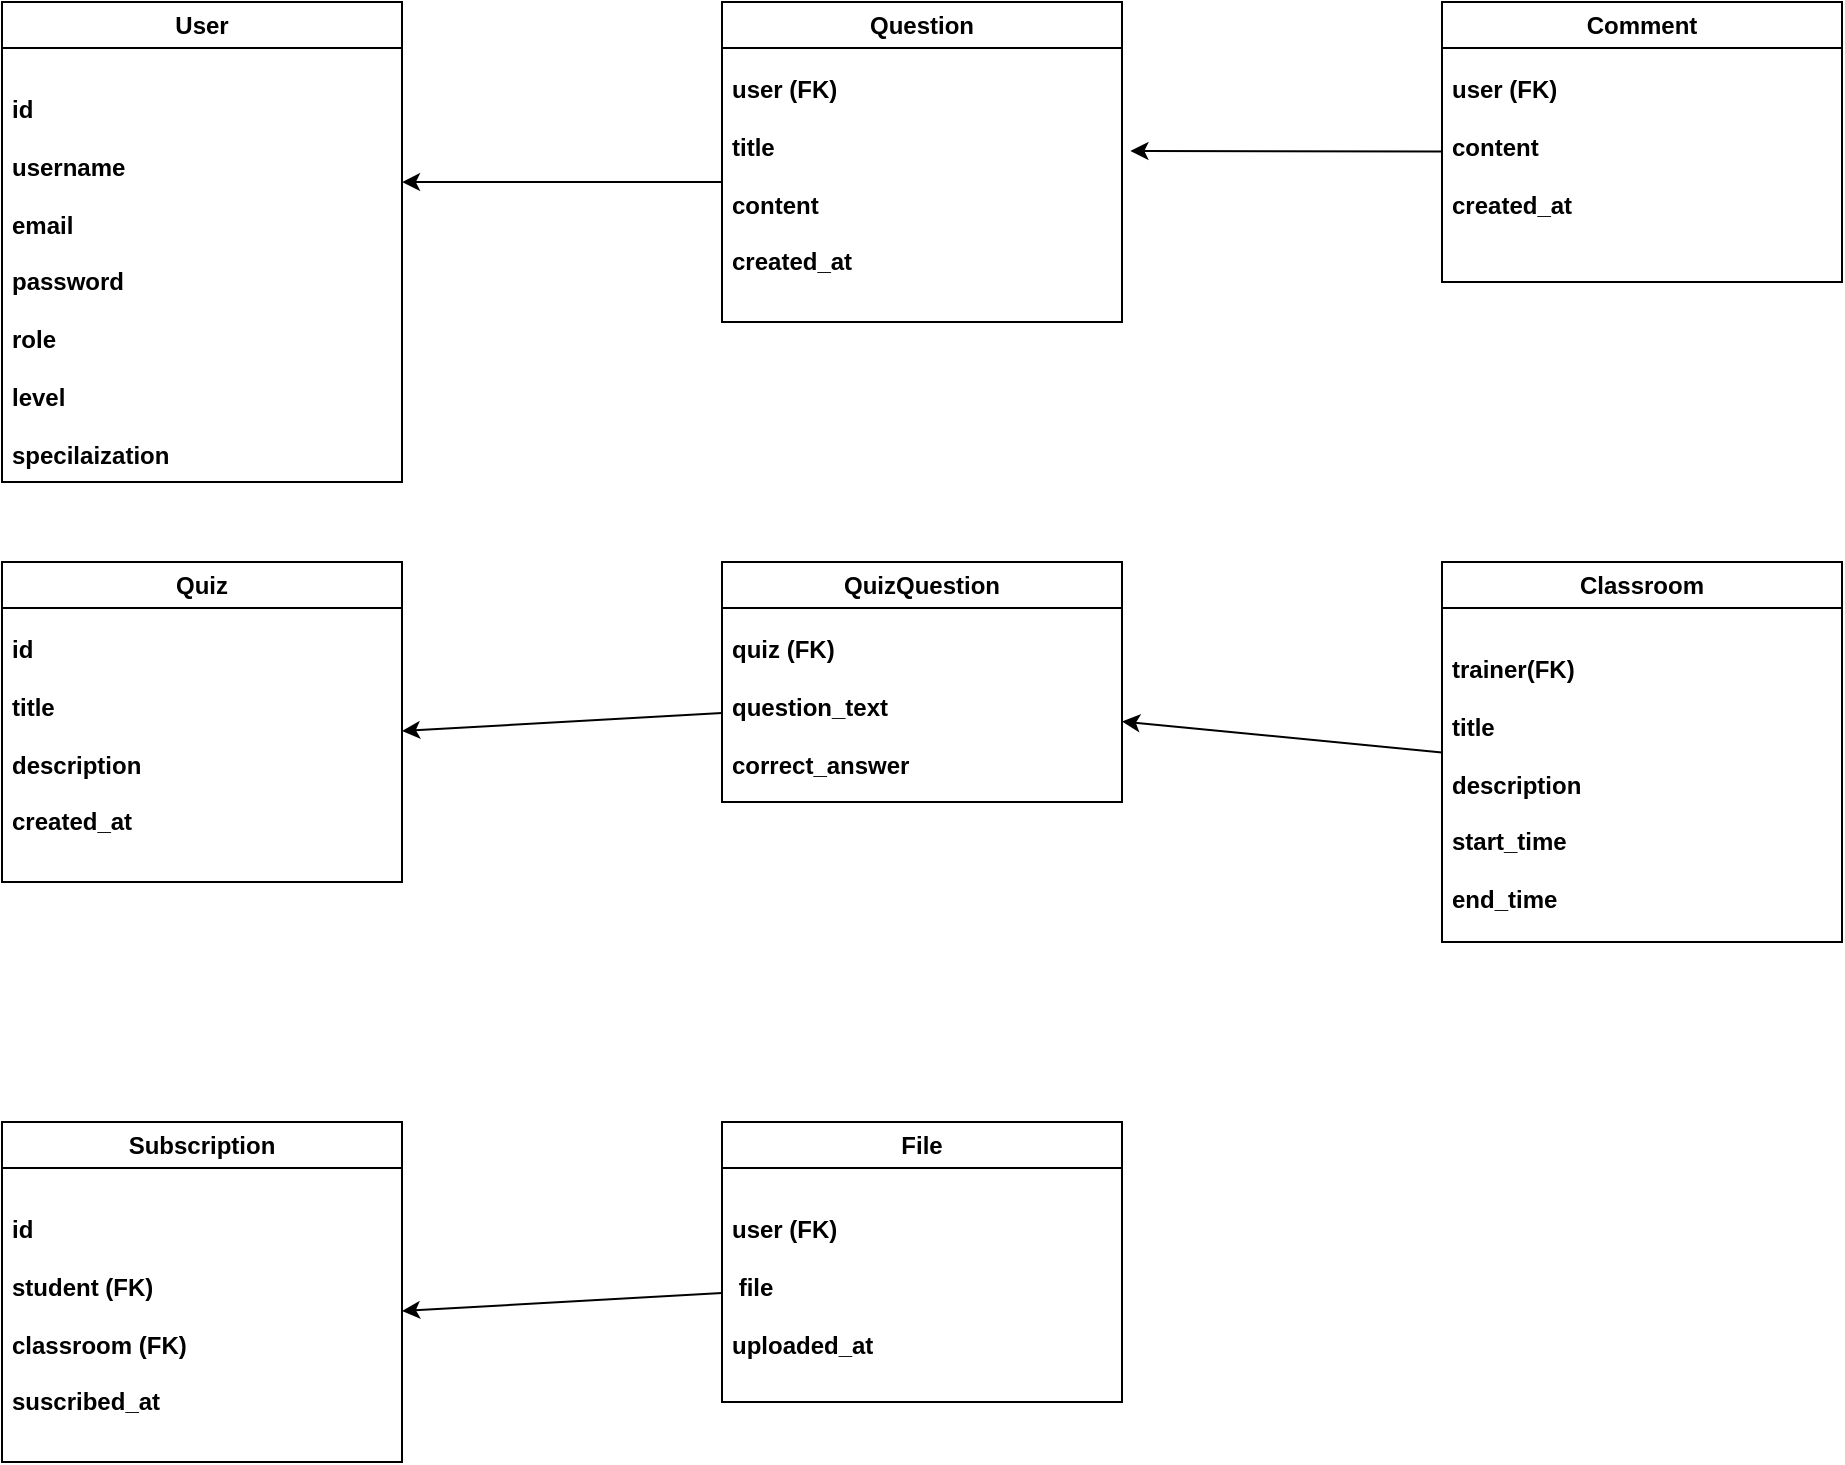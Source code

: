 <mxfile>
    <diagram id="vummIweskox3-Jx0lsHd" name="Page-1">
        <mxGraphModel dx="1085" dy="600" grid="1" gridSize="10" guides="1" tooltips="1" connect="1" arrows="1" fold="1" page="1" pageScale="1" pageWidth="850" pageHeight="1100" math="0" shadow="0">
            <root>
                <mxCell id="0"/>
                <mxCell id="1" parent="0"/>
                <mxCell id="3" value="User" style="swimlane;whiteSpace=wrap;html=1;" parent="1" vertex="1">
                    <mxGeometry x="40" y="40" width="200" height="240" as="geometry"/>
                </mxCell>
                <mxCell id="13" value="&lt;h1&gt;&lt;div&gt;&lt;span style=&quot;font-size: 12px;&quot;&gt;id&lt;/span&gt;&lt;/div&gt;&lt;div&gt;&lt;span style=&quot;font-size: 12px;&quot;&gt;username&lt;/span&gt;&lt;/div&gt;&lt;div&gt;&lt;span style=&quot;font-size: 12px;&quot;&gt;email&lt;/span&gt;&lt;/div&gt;&lt;div&gt;&lt;span style=&quot;font-size: 12px;&quot;&gt;password&lt;/span&gt;&lt;/div&gt;&lt;div&gt;&lt;span style=&quot;font-size: 12px;&quot;&gt;role&lt;/span&gt;&lt;/div&gt;&lt;div&gt;&lt;span style=&quot;font-size: 12px;&quot;&gt;level&lt;/span&gt;&lt;/div&gt;&lt;div&gt;&lt;span style=&quot;font-size: 12px;&quot;&gt;specilaization&lt;/span&gt;&lt;/div&gt;&lt;/h1&gt;" style="text;html=1;strokeColor=none;fillColor=none;spacing=5;spacingTop=-20;whiteSpace=wrap;overflow=hidden;rounded=0;" parent="3" vertex="1">
                    <mxGeometry y="30" width="200" height="210" as="geometry"/>
                </mxCell>
                <mxCell id="4" value="File" style="swimlane;whiteSpace=wrap;html=1;startSize=23;" parent="1" vertex="1">
                    <mxGeometry x="400" y="600" width="200" height="140" as="geometry"/>
                </mxCell>
                <mxCell id="22" value="&lt;h1&gt;&lt;div&gt;&lt;span style=&quot;font-size: 12px;&quot;&gt;user (FK)&lt;/span&gt;&lt;/div&gt;&lt;div&gt;&lt;span style=&quot;font-size: 12px;&quot;&gt;&amp;nbsp;file&lt;/span&gt;&lt;/div&gt;&lt;div&gt;&lt;span style=&quot;font-size: 12px;&quot;&gt;uploaded_at&amp;nbsp;&lt;/span&gt;&lt;/div&gt;&lt;div&gt;&lt;br&gt;&lt;/div&gt;&lt;/h1&gt;" style="text;html=1;strokeColor=none;fillColor=none;spacing=5;spacingTop=-20;whiteSpace=wrap;overflow=hidden;rounded=0;" parent="4" vertex="1">
                    <mxGeometry y="30" width="200" height="100" as="geometry"/>
                </mxCell>
                <mxCell id="5" value="Subscription" style="swimlane;whiteSpace=wrap;html=1;" parent="1" vertex="1">
                    <mxGeometry x="40" y="600" width="200" height="170" as="geometry"/>
                </mxCell>
                <mxCell id="21" value="&lt;h1&gt;&lt;div&gt;&lt;span style=&quot;font-size: 12px;&quot;&gt;id&lt;/span&gt;&lt;/div&gt;&lt;div&gt;&lt;span style=&quot;font-size: 12px;&quot;&gt;student (FK)&lt;/span&gt;&lt;/div&gt;&lt;div&gt;&lt;span style=&quot;font-size: 12px;&quot;&gt;classroom (FK)&lt;/span&gt;&lt;/div&gt;&lt;div&gt;&lt;span style=&quot;font-size: 12px;&quot;&gt;suscribed_at&lt;/span&gt;&lt;/div&gt;&lt;/h1&gt;" style="text;html=1;strokeColor=none;fillColor=none;spacing=5;spacingTop=-20;whiteSpace=wrap;overflow=hidden;rounded=0;" parent="5" vertex="1">
                    <mxGeometry y="30" width="200" height="140" as="geometry"/>
                </mxCell>
                <mxCell id="6" value="Quiz" style="swimlane;whiteSpace=wrap;html=1;" parent="1" vertex="1">
                    <mxGeometry x="40" y="320" width="200" height="160" as="geometry"/>
                </mxCell>
                <mxCell id="16" value="&lt;h1&gt;&lt;div&gt;&lt;span style=&quot;font-size: 12px;&quot;&gt;id&lt;/span&gt;&lt;/div&gt;&lt;div&gt;&lt;span style=&quot;font-size: 12px;&quot;&gt;title&lt;/span&gt;&lt;/div&gt;&lt;div&gt;&lt;span style=&quot;font-size: 12px;&quot;&gt;description&lt;/span&gt;&lt;/div&gt;&lt;div&gt;&lt;span style=&quot;font-size: 12px;&quot;&gt;created_at&lt;/span&gt;&lt;/div&gt;&lt;/h1&gt;" style="text;html=1;strokeColor=none;fillColor=none;spacing=5;spacingTop=-20;whiteSpace=wrap;overflow=hidden;rounded=0;" parent="6" vertex="1">
                    <mxGeometry y="20" width="200" height="140" as="geometry"/>
                </mxCell>
                <mxCell id="7" value="QuizQuestion" style="swimlane;whiteSpace=wrap;html=1;" parent="1" vertex="1">
                    <mxGeometry x="400" y="320" width="200" height="120" as="geometry"/>
                </mxCell>
                <mxCell id="17" value="&lt;h1&gt;&lt;div&gt;&lt;span style=&quot;font-size: 12px;&quot;&gt;quiz (FK)&lt;/span&gt;&lt;/div&gt;&lt;div&gt;&lt;span style=&quot;font-size: 12px;&quot;&gt;question_text&lt;/span&gt;&lt;/div&gt;&lt;div&gt;&lt;span style=&quot;font-size: 12px;&quot;&gt;correct_answer&lt;/span&gt;&lt;/div&gt;&lt;/h1&gt;" style="text;html=1;strokeColor=none;fillColor=none;spacing=5;spacingTop=-20;whiteSpace=wrap;overflow=hidden;rounded=0;" parent="7" vertex="1">
                    <mxGeometry y="20" width="200" height="100" as="geometry"/>
                </mxCell>
                <mxCell id="8" value="Classroom" style="swimlane;whiteSpace=wrap;html=1;" parent="1" vertex="1">
                    <mxGeometry x="760" y="320" width="200" height="190" as="geometry"/>
                </mxCell>
                <mxCell id="19" value="&lt;h1&gt;&lt;div&gt;&lt;span style=&quot;font-size: 12px;&quot;&gt;trainer(FK)&lt;/span&gt;&lt;/div&gt;&lt;div&gt;&lt;span style=&quot;font-size: 12px;&quot;&gt;title&lt;/span&gt;&lt;/div&gt;&lt;div&gt;&lt;span style=&quot;font-size: 12px;&quot;&gt;description&lt;/span&gt;&lt;/div&gt;&lt;div&gt;&lt;span style=&quot;font-size: 12px;&quot;&gt;start_time&lt;/span&gt;&lt;/div&gt;&lt;div&gt;&lt;span style=&quot;font-size: 12px;&quot;&gt;end_time&lt;/span&gt;&lt;/div&gt;&lt;/h1&gt;" style="text;html=1;strokeColor=none;fillColor=none;spacing=5;spacingTop=-20;whiteSpace=wrap;overflow=hidden;rounded=0;" parent="8" vertex="1">
                    <mxGeometry y="30" width="200" height="150" as="geometry"/>
                </mxCell>
                <mxCell id="9" value="Question" style="swimlane;whiteSpace=wrap;html=1;" parent="1" vertex="1">
                    <mxGeometry x="400" y="40" width="200" height="160" as="geometry"/>
                </mxCell>
                <mxCell id="14" value="&lt;h1&gt;&lt;div&gt;&lt;span style=&quot;font-size: 12px;&quot;&gt;user (FK)&lt;/span&gt;&lt;/div&gt;&lt;div&gt;&lt;span style=&quot;font-size: 12px;&quot;&gt;title&lt;/span&gt;&lt;/div&gt;&lt;div&gt;&lt;span style=&quot;font-size: 12px;&quot;&gt;content&lt;/span&gt;&lt;/div&gt;&lt;div&gt;&lt;span style=&quot;font-size: 12px;&quot;&gt;created_at&lt;/span&gt;&lt;/div&gt;&lt;/h1&gt;" style="text;html=1;strokeColor=none;fillColor=none;spacing=5;spacingTop=-20;whiteSpace=wrap;overflow=hidden;rounded=0;" parent="9" vertex="1">
                    <mxGeometry y="20" width="200" height="140" as="geometry"/>
                </mxCell>
                <mxCell id="10" value="Comment" style="swimlane;whiteSpace=wrap;html=1;" parent="1" vertex="1">
                    <mxGeometry x="760" y="40" width="200" height="140" as="geometry"/>
                </mxCell>
                <mxCell id="15" value="&lt;h1&gt;&lt;div&gt;&lt;span style=&quot;font-size: 12px;&quot;&gt;user (FK)&lt;/span&gt;&lt;/div&gt;&lt;div&gt;&lt;span style=&quot;font-size: 12px;&quot;&gt;content&lt;/span&gt;&lt;/div&gt;&lt;div&gt;&lt;span style=&quot;font-size: 12px;&quot;&gt;created_at&lt;/span&gt;&lt;/div&gt;&lt;/h1&gt;" style="text;html=1;strokeColor=none;fillColor=none;spacing=5;spacingTop=-20;whiteSpace=wrap;overflow=hidden;rounded=0;" parent="10" vertex="1">
                    <mxGeometry y="20" width="200" height="110" as="geometry"/>
                </mxCell>
                <mxCell id="23" style="edgeStyle=none;html=1;exitX=0;exitY=0.5;exitDx=0;exitDy=0;entryX=1;entryY=0.286;entryDx=0;entryDy=0;entryPerimeter=0;fontSize=12;" parent="1" source="14" target="13" edge="1">
                    <mxGeometry relative="1" as="geometry"/>
                </mxCell>
                <mxCell id="24" style="edgeStyle=none;html=1;entryX=1.021;entryY=0.389;entryDx=0;entryDy=0;entryPerimeter=0;fontSize=12;" parent="1" source="15" target="14" edge="1">
                    <mxGeometry relative="1" as="geometry"/>
                </mxCell>
                <mxCell id="25" style="edgeStyle=none;html=1;fontSize=12;" parent="1" source="19" target="17" edge="1">
                    <mxGeometry relative="1" as="geometry"/>
                </mxCell>
                <mxCell id="26" style="edgeStyle=none;html=1;fontSize=12;" parent="1" source="17" target="16" edge="1">
                    <mxGeometry relative="1" as="geometry"/>
                </mxCell>
                <mxCell id="27" style="edgeStyle=none;html=1;fontSize=12;" parent="1" source="22" target="21" edge="1">
                    <mxGeometry relative="1" as="geometry"/>
                </mxCell>
            </root>
        </mxGraphModel>
    </diagram>
</mxfile>